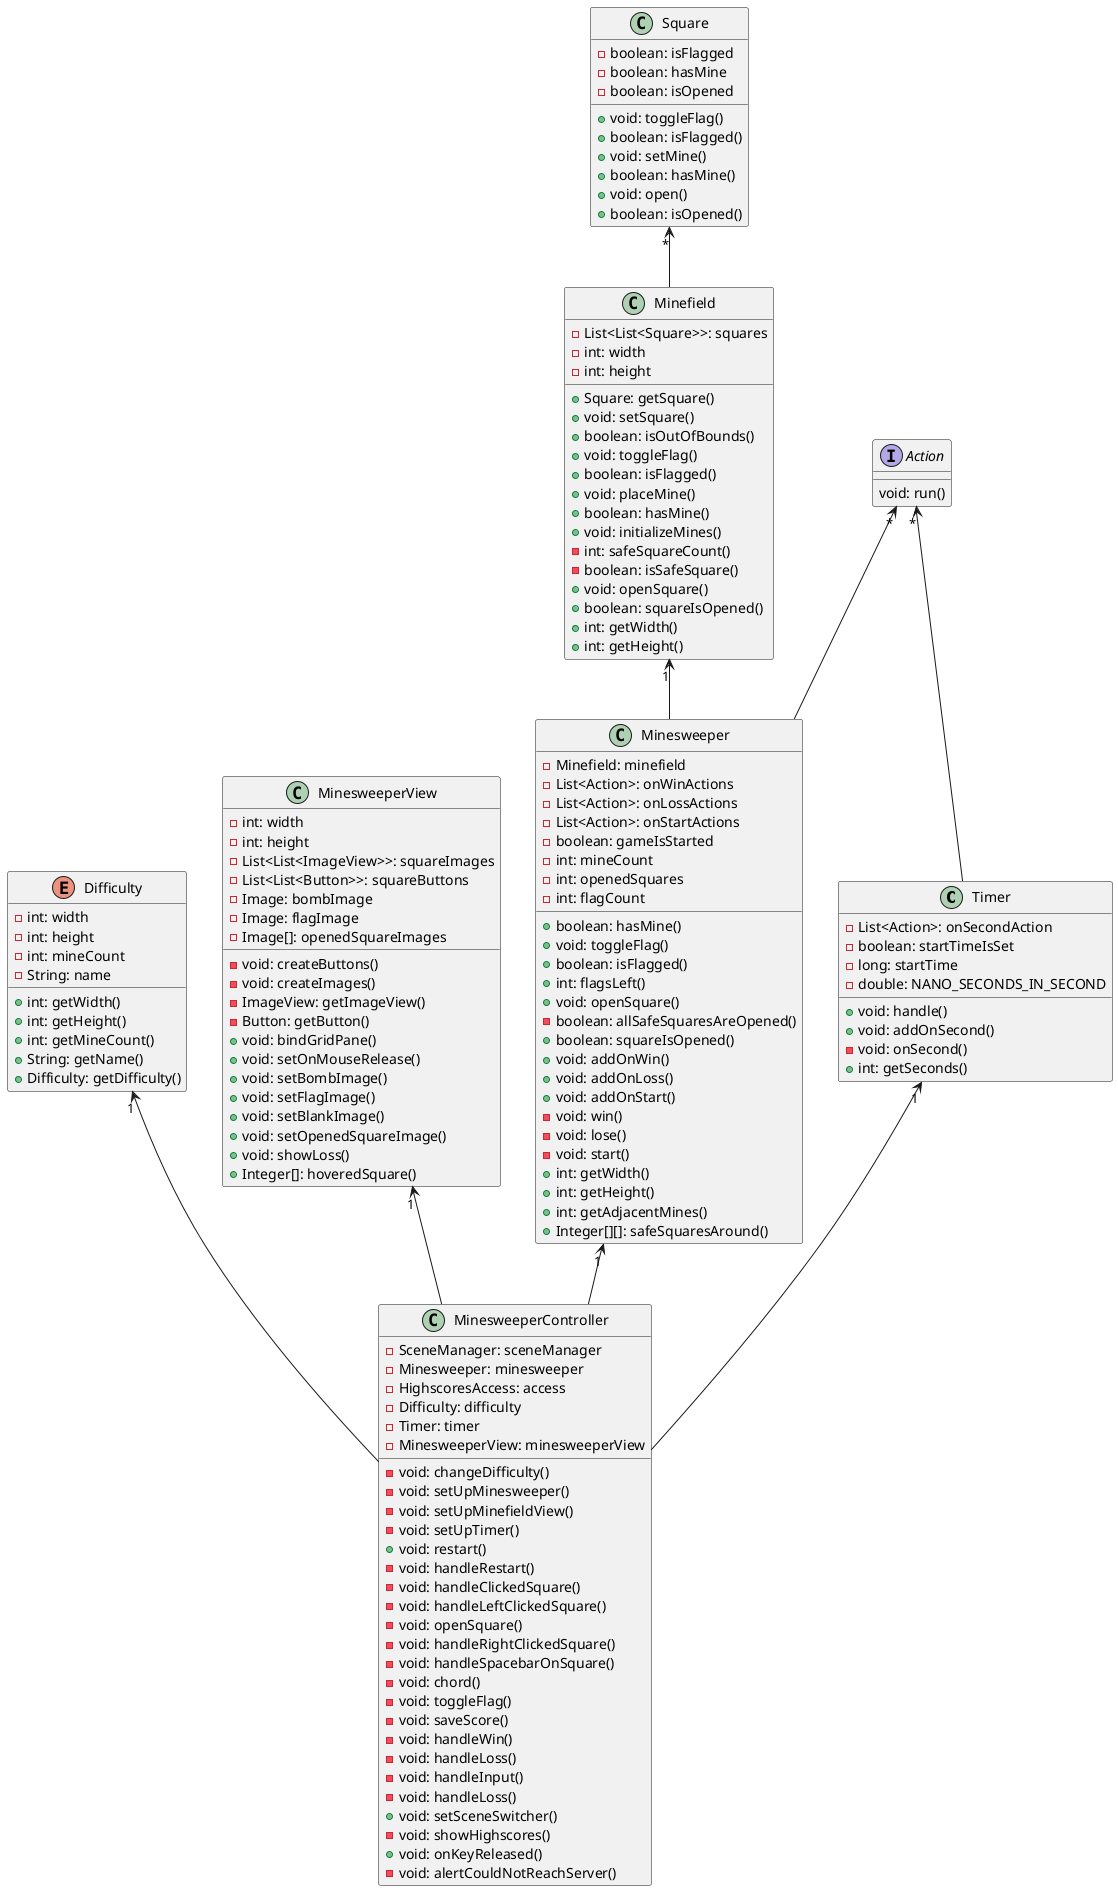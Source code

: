 @startuml classDiagram

Timer "1" <-- MinesweeperController
Difficulty "1" <-- MinesweeperController
MinesweeperView "1"<-- MinesweeperController
Minesweeper "1" <-- MinesweeperController
Minefield "1" <-- Minesweeper
Action "*" <-- Minesweeper
Action "*" <-- Timer
Square "*" <-- Minefield

class Timer {
    - List<Action>: onSecondAction
    - boolean: startTimeIsSet
    - long: startTime
    - double: NANO_SECONDS_IN_SECOND
    + void: handle()
    + void: addOnSecond()
    - void: onSecond()
    + int: getSeconds()
}

enum Difficulty {
    - int: width
    - int: height
    - int: mineCount
    - String: name
    + int: getWidth()
    + int: getHeight()
    + int: getMineCount()
    + String: getName()
    + Difficulty: getDifficulty()
}

class MinesweeperController{
    - SceneManager: sceneManager
    - Minesweeper: minesweeper
    - HighscoresAccess: access
    - Difficulty: difficulty
    - Timer: timer
    - MinesweeperView: minesweeperView
    - void: changeDifficulty()
    - void: setUpMinesweeper()
    - void: setUpMinefieldView()
    - void: setUpTimer()
    + void: restart()
    - void: handleRestart()
    - void: handleClickedSquare()
    - void: handleLeftClickedSquare()
    - void: openSquare()
    - void: handleRightClickedSquare()
    - void: handleSpacebarOnSquare()
    - void: chord()
    - void: toggleFlag()
    - void: saveScore()
    - void: handleWin()
    - void: handleLoss()
    - void: handleInput()
    - void: handleLoss()
    + void: setSceneSwitcher()
    - void: showHighscores()
    + void: onKeyReleased()
    - void: alertCouldNotReachServer()
}

class MinesweeperView {
    - int: width
    - int: height
    - List<List<ImageView>>: squareImages
    - List<List<Button>>: squareButtons
    - Image: bombImage
    - Image: flagImage
    - Image[]: openedSquareImages
    - void: createButtons()
    - void: createImages()
    - ImageView: getImageView()
    - Button: getButton()
    + void: bindGridPane()
    + void: setOnMouseRelease()
    + void: setBombImage()
    + void: setFlagImage()
    + void: setBlankImage()
    + void: setOpenedSquareImage()
    + void: showLoss()
    + Integer[]: hoveredSquare()
}

class Minesweeper {
    - Minefield: minefield
    - List<Action>: onWinActions
    - List<Action>: onLossActions
    - List<Action>: onStartActions
    - boolean: gameIsStarted
    - int: mineCount
    - int: openedSquares
    - int: flagCount
    + boolean: hasMine()
    + void: toggleFlag()
    + boolean: isFlagged()
    + int: flagsLeft()
    + void: openSquare()
    - boolean: allSafeSquaresAreOpened()
    + boolean: squareIsOpened()
    + void: addOnWin()
    + void: addOnLoss()
    + void: addOnStart()
    - void: win()
    - void: lose()
    - void: start()
    + int: getWidth()
    + int: getHeight()
    + int: getAdjacentMines()
    + Integer[][]: safeSquaresAround()
}

interface Action {
    void: run()
}

class Minefield {
    - List<List<Square>>: squares
    - int: width
    - int: height
    + Square: getSquare()
    + void: setSquare()
    + boolean: isOutOfBounds()
    + void: toggleFlag()
    + boolean: isFlagged()
    + void: placeMine()
    + boolean: hasMine()
    + void: initializeMines()
    - int: safeSquareCount()
    - boolean: isSafeSquare()
    + void: openSquare()
    + boolean: squareIsOpened()
    + int: getWidth()
    + int: getHeight()
}

class Square {
    - boolean: isFlagged
    - boolean: hasMine
    - boolean: isOpened
    + void: toggleFlag()
    + boolean: isFlagged()
    + void: setMine()
    + boolean: hasMine()
    + void: open()
    + boolean: isOpened()
}

@enduml